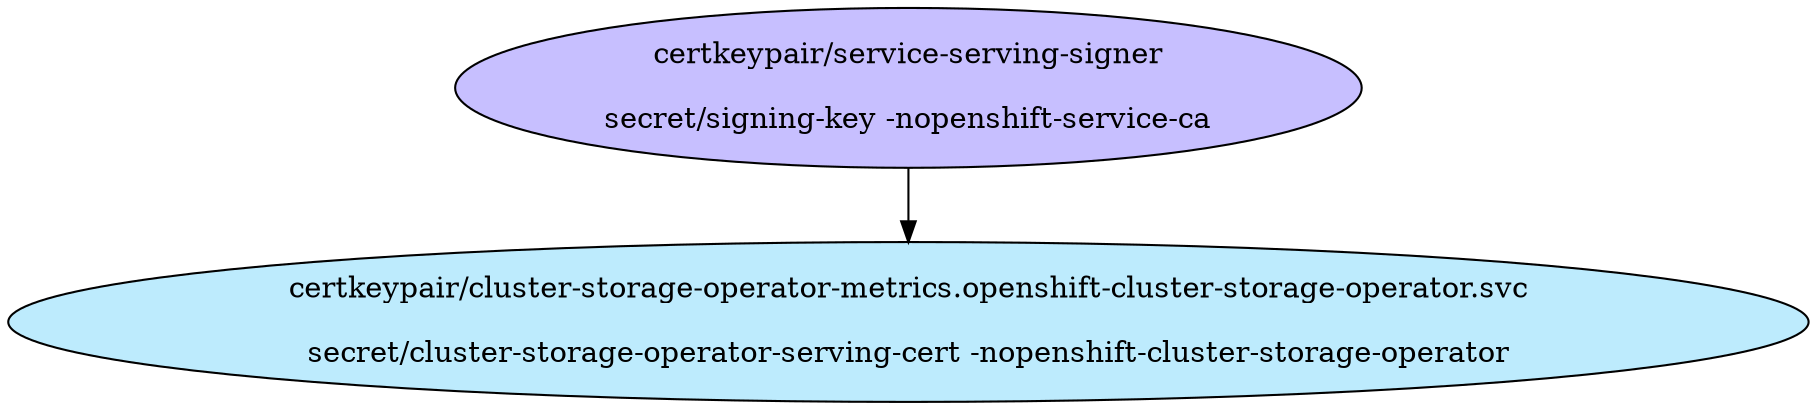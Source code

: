 digraph "Local Certificate" {
  // Node definitions.
  1 [
    label="certkeypair/service-serving-signer\n\nsecret/signing-key -nopenshift-service-ca\n"
    style=filled
    fillcolor="#c7bfff"
  ];
  29 [
    label="certkeypair/cluster-storage-operator-metrics.openshift-cluster-storage-operator.svc\n\nsecret/cluster-storage-operator-serving-cert -nopenshift-cluster-storage-operator\n"
    style=filled
    fillcolor="#bdebfd"
  ];

  // Edge definitions.
  1 -> 29;
}